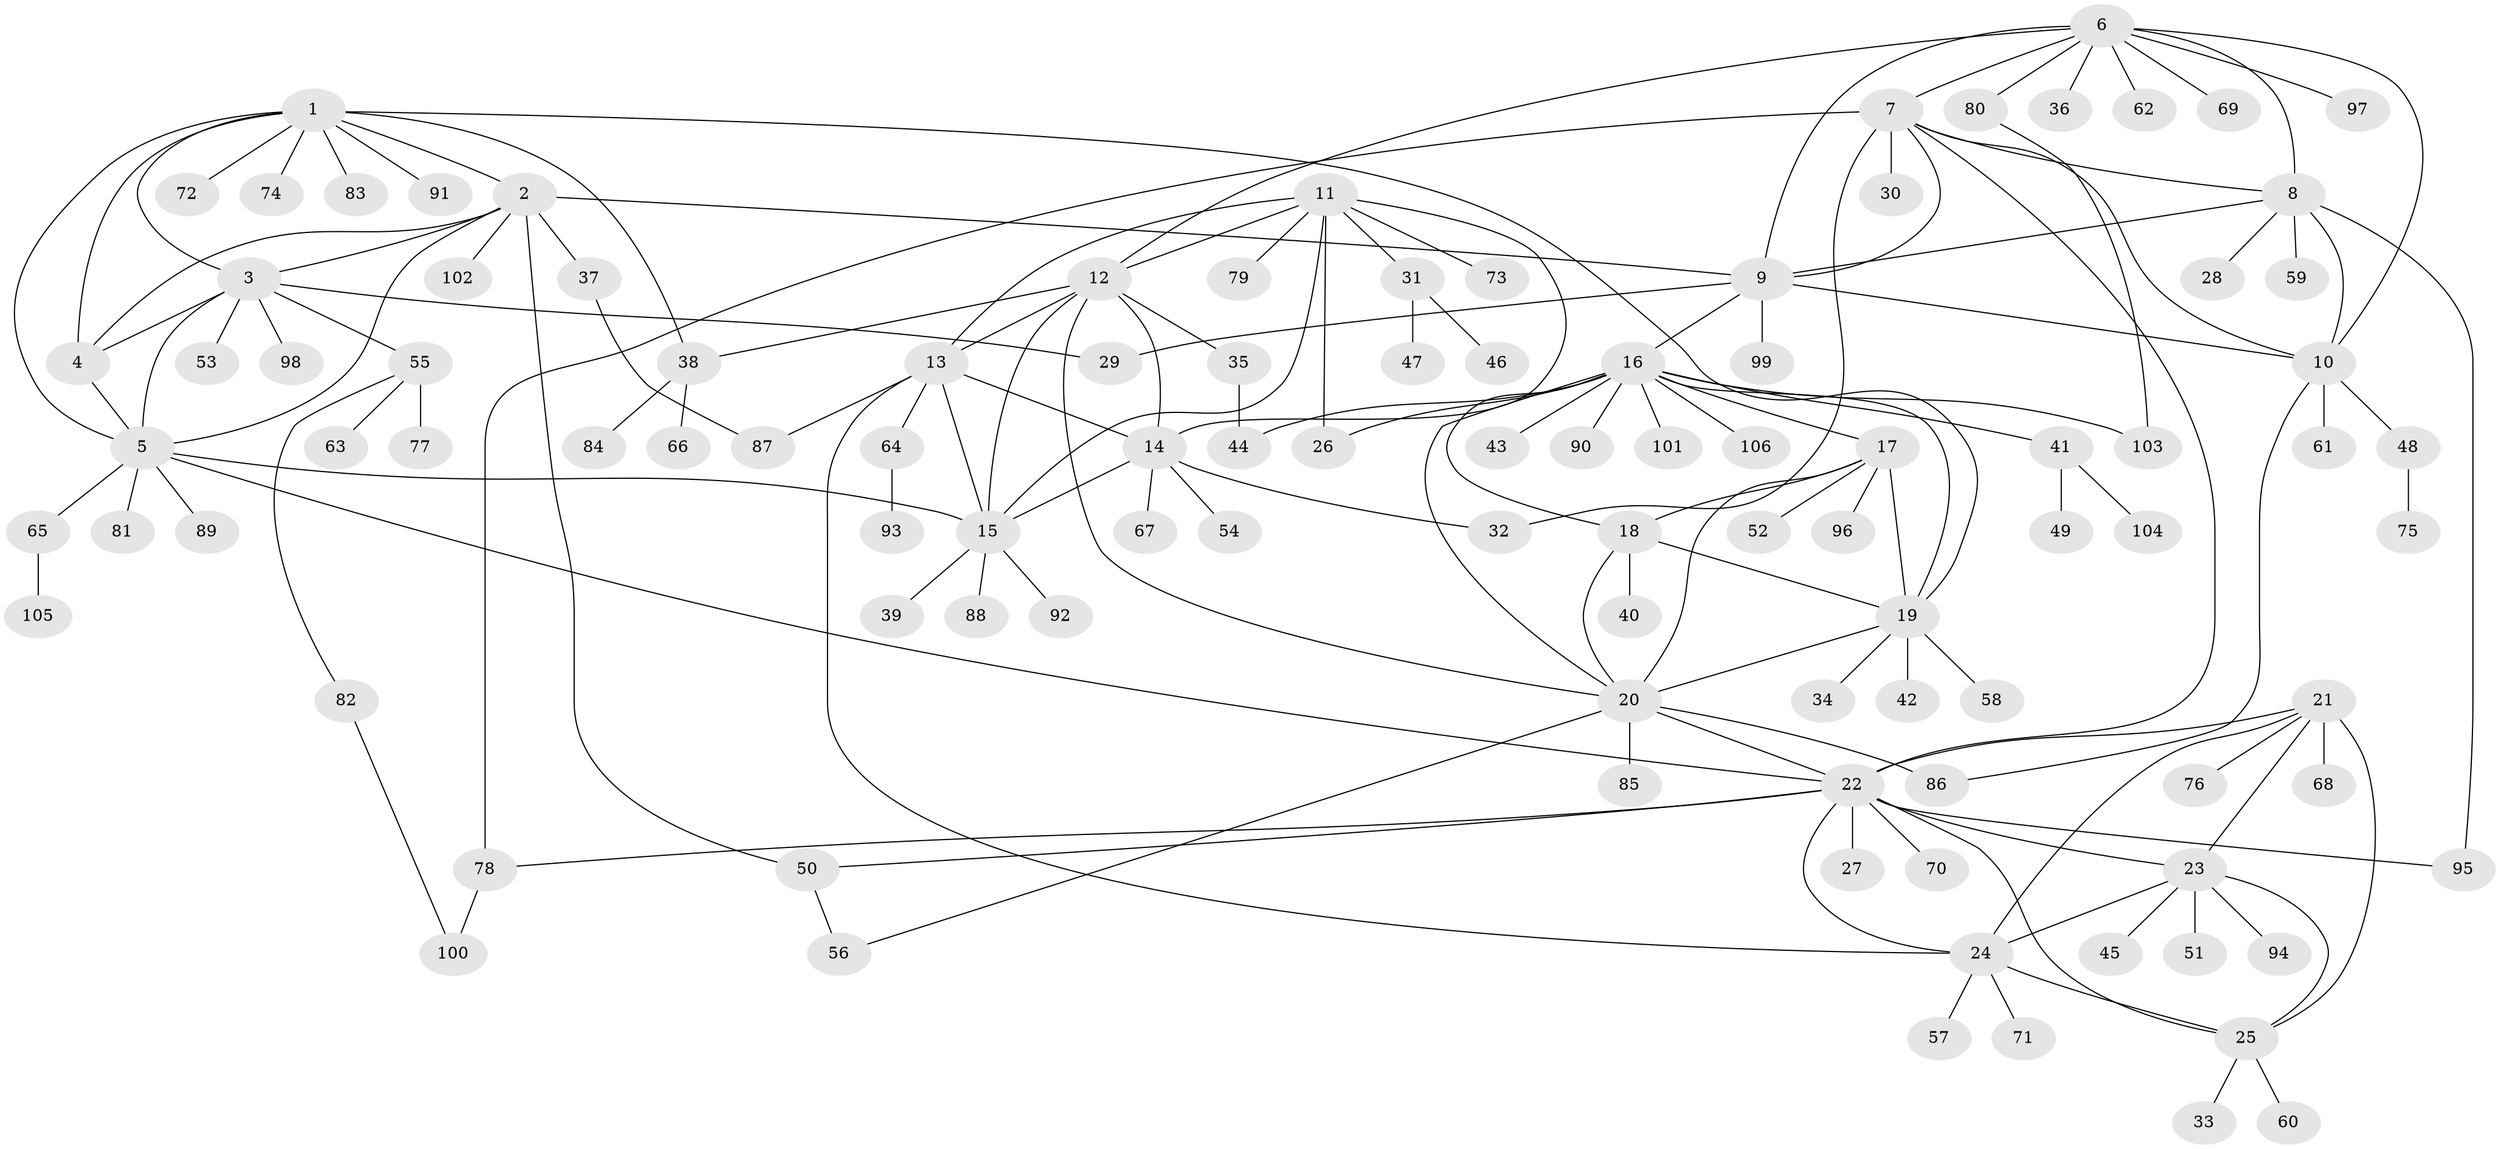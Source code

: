 // coarse degree distribution, {8: 0.0379746835443038, 9: 0.02531645569620253, 6: 0.05063291139240506, 10: 0.0379746835443038, 7: 0.02531645569620253, 5: 0.02531645569620253, 11: 0.012658227848101266, 4: 0.012658227848101266, 2: 0.12658227848101267, 1: 0.5949367088607594, 3: 0.05063291139240506}
// Generated by graph-tools (version 1.1) at 2025/52/02/27/25 19:52:21]
// undirected, 106 vertices, 154 edges
graph export_dot {
graph [start="1"]
  node [color=gray90,style=filled];
  1;
  2;
  3;
  4;
  5;
  6;
  7;
  8;
  9;
  10;
  11;
  12;
  13;
  14;
  15;
  16;
  17;
  18;
  19;
  20;
  21;
  22;
  23;
  24;
  25;
  26;
  27;
  28;
  29;
  30;
  31;
  32;
  33;
  34;
  35;
  36;
  37;
  38;
  39;
  40;
  41;
  42;
  43;
  44;
  45;
  46;
  47;
  48;
  49;
  50;
  51;
  52;
  53;
  54;
  55;
  56;
  57;
  58;
  59;
  60;
  61;
  62;
  63;
  64;
  65;
  66;
  67;
  68;
  69;
  70;
  71;
  72;
  73;
  74;
  75;
  76;
  77;
  78;
  79;
  80;
  81;
  82;
  83;
  84;
  85;
  86;
  87;
  88;
  89;
  90;
  91;
  92;
  93;
  94;
  95;
  96;
  97;
  98;
  99;
  100;
  101;
  102;
  103;
  104;
  105;
  106;
  1 -- 2;
  1 -- 3;
  1 -- 4;
  1 -- 5;
  1 -- 19;
  1 -- 38;
  1 -- 72;
  1 -- 74;
  1 -- 83;
  1 -- 91;
  2 -- 3;
  2 -- 4;
  2 -- 5;
  2 -- 9;
  2 -- 37;
  2 -- 50;
  2 -- 102;
  3 -- 4;
  3 -- 5;
  3 -- 29;
  3 -- 53;
  3 -- 55;
  3 -- 98;
  4 -- 5;
  5 -- 15;
  5 -- 22;
  5 -- 65;
  5 -- 81;
  5 -- 89;
  6 -- 7;
  6 -- 8;
  6 -- 9;
  6 -- 10;
  6 -- 12;
  6 -- 36;
  6 -- 62;
  6 -- 69;
  6 -- 80;
  6 -- 97;
  7 -- 8;
  7 -- 9;
  7 -- 10;
  7 -- 22;
  7 -- 30;
  7 -- 32;
  7 -- 78;
  8 -- 9;
  8 -- 10;
  8 -- 28;
  8 -- 59;
  8 -- 95;
  9 -- 10;
  9 -- 16;
  9 -- 29;
  9 -- 99;
  10 -- 48;
  10 -- 61;
  10 -- 86;
  11 -- 12;
  11 -- 13;
  11 -- 14;
  11 -- 15;
  11 -- 26;
  11 -- 31;
  11 -- 73;
  11 -- 79;
  12 -- 13;
  12 -- 14;
  12 -- 15;
  12 -- 20;
  12 -- 35;
  12 -- 38;
  13 -- 14;
  13 -- 15;
  13 -- 24;
  13 -- 64;
  13 -- 87;
  14 -- 15;
  14 -- 32;
  14 -- 54;
  14 -- 67;
  15 -- 39;
  15 -- 88;
  15 -- 92;
  16 -- 17;
  16 -- 18;
  16 -- 19;
  16 -- 20;
  16 -- 26;
  16 -- 41;
  16 -- 43;
  16 -- 44;
  16 -- 90;
  16 -- 101;
  16 -- 103;
  16 -- 106;
  17 -- 18;
  17 -- 19;
  17 -- 20;
  17 -- 52;
  17 -- 96;
  18 -- 19;
  18 -- 20;
  18 -- 40;
  19 -- 20;
  19 -- 34;
  19 -- 42;
  19 -- 58;
  20 -- 22;
  20 -- 56;
  20 -- 85;
  20 -- 86;
  21 -- 22;
  21 -- 23;
  21 -- 24;
  21 -- 25;
  21 -- 68;
  21 -- 76;
  22 -- 23;
  22 -- 24;
  22 -- 25;
  22 -- 27;
  22 -- 50;
  22 -- 70;
  22 -- 78;
  22 -- 95;
  23 -- 24;
  23 -- 25;
  23 -- 45;
  23 -- 51;
  23 -- 94;
  24 -- 25;
  24 -- 57;
  24 -- 71;
  25 -- 33;
  25 -- 60;
  31 -- 46;
  31 -- 47;
  35 -- 44;
  37 -- 87;
  38 -- 66;
  38 -- 84;
  41 -- 49;
  41 -- 104;
  48 -- 75;
  50 -- 56;
  55 -- 63;
  55 -- 77;
  55 -- 82;
  64 -- 93;
  65 -- 105;
  78 -- 100;
  80 -- 103;
  82 -- 100;
}
